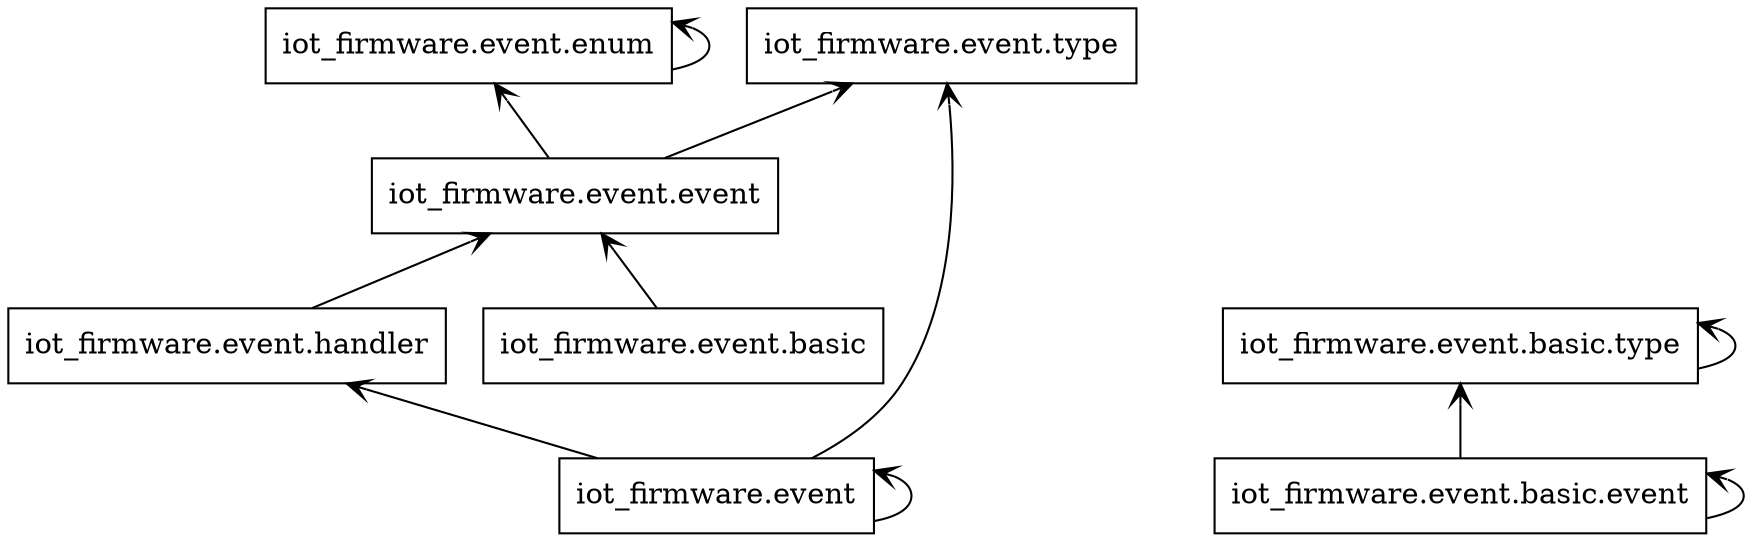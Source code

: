 digraph "packages_event" {
rankdir=BT
charset="utf-8"
"iot_firmware.event" [color="black", label="iot_firmware.event", shape="box", style="solid"];
"iot_firmware.event.basic" [color="black", label="iot_firmware.event.basic", shape="box", style="solid"];
"iot_firmware.event.basic.event" [color="black", label="iot_firmware.event.basic.event", shape="box", style="solid"];
"iot_firmware.event.basic.type" [color="black", label="iot_firmware.event.basic.type", shape="box", style="solid"];
"iot_firmware.event.enum" [color="black", label="iot_firmware.event.enum", shape="box", style="solid"];
"iot_firmware.event.event" [color="black", label="iot_firmware.event.event", shape="box", style="solid"];
"iot_firmware.event.handler" [color="black", label="iot_firmware.event.handler", shape="box", style="solid"];
"iot_firmware.event.type" [color="black", label="iot_firmware.event.type", shape="box", style="solid"];
"iot_firmware.event" -> "iot_firmware.event" [arrowhead="open", arrowtail="none"];
"iot_firmware.event" -> "iot_firmware.event.handler" [arrowhead="open", arrowtail="none"];
"iot_firmware.event" -> "iot_firmware.event.type" [arrowhead="open", arrowtail="none"];
"iot_firmware.event.basic" -> "iot_firmware.event.event" [arrowhead="open", arrowtail="none"];
"iot_firmware.event.basic.event" -> "iot_firmware.event.basic.event" [arrowhead="open", arrowtail="none"];
"iot_firmware.event.basic.event" -> "iot_firmware.event.basic.type" [arrowhead="open", arrowtail="none"];
"iot_firmware.event.basic.type" -> "iot_firmware.event.basic.type" [arrowhead="open", arrowtail="none"];
"iot_firmware.event.enum" -> "iot_firmware.event.enum" [arrowhead="open", arrowtail="none"];
"iot_firmware.event.event" -> "iot_firmware.event.enum" [arrowhead="open", arrowtail="none"];
"iot_firmware.event.event" -> "iot_firmware.event.type" [arrowhead="open", arrowtail="none"];
"iot_firmware.event.handler" -> "iot_firmware.event.event" [arrowhead="open", arrowtail="none"];
}

